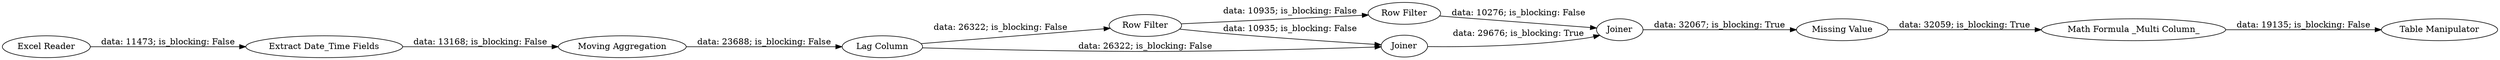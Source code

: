 digraph {
	"-2502102788779030918_13" [label="Extract Date_Time Fields"]
	"-2502102788779030918_29" [label="Table Manipulator"]
	"-2502102788779030918_14" [label="Excel Reader"]
	"-2502102788779030918_23" [label="Row Filter"]
	"-2502102788779030918_24" [label="Row Filter"]
	"-2502102788779030918_27" [label="Math Formula _Multi Column_"]
	"-2502102788779030918_22" [label=Joiner]
	"-2502102788779030918_26" [label="Missing Value"]
	"-2502102788779030918_25" [label=Joiner]
	"-2502102788779030918_16" [label="Lag Column"]
	"-2502102788779030918_15" [label="Moving Aggregation"]
	"-2502102788779030918_16" -> "-2502102788779030918_23" [label="data: 26322; is_blocking: False"]
	"-2502102788779030918_26" -> "-2502102788779030918_27" [label="data: 32059; is_blocking: True"]
	"-2502102788779030918_25" -> "-2502102788779030918_26" [label="data: 32067; is_blocking: True"]
	"-2502102788779030918_22" -> "-2502102788779030918_25" [label="data: 29676; is_blocking: True"]
	"-2502102788779030918_23" -> "-2502102788779030918_22" [label="data: 10935; is_blocking: False"]
	"-2502102788779030918_16" -> "-2502102788779030918_22" [label="data: 26322; is_blocking: False"]
	"-2502102788779030918_13" -> "-2502102788779030918_15" [label="data: 13168; is_blocking: False"]
	"-2502102788779030918_14" -> "-2502102788779030918_13" [label="data: 11473; is_blocking: False"]
	"-2502102788779030918_23" -> "-2502102788779030918_24" [label="data: 10935; is_blocking: False"]
	"-2502102788779030918_24" -> "-2502102788779030918_25" [label="data: 10276; is_blocking: False"]
	"-2502102788779030918_27" -> "-2502102788779030918_29" [label="data: 19135; is_blocking: False"]
	"-2502102788779030918_15" -> "-2502102788779030918_16" [label="data: 23688; is_blocking: False"]
	rankdir=LR
}
